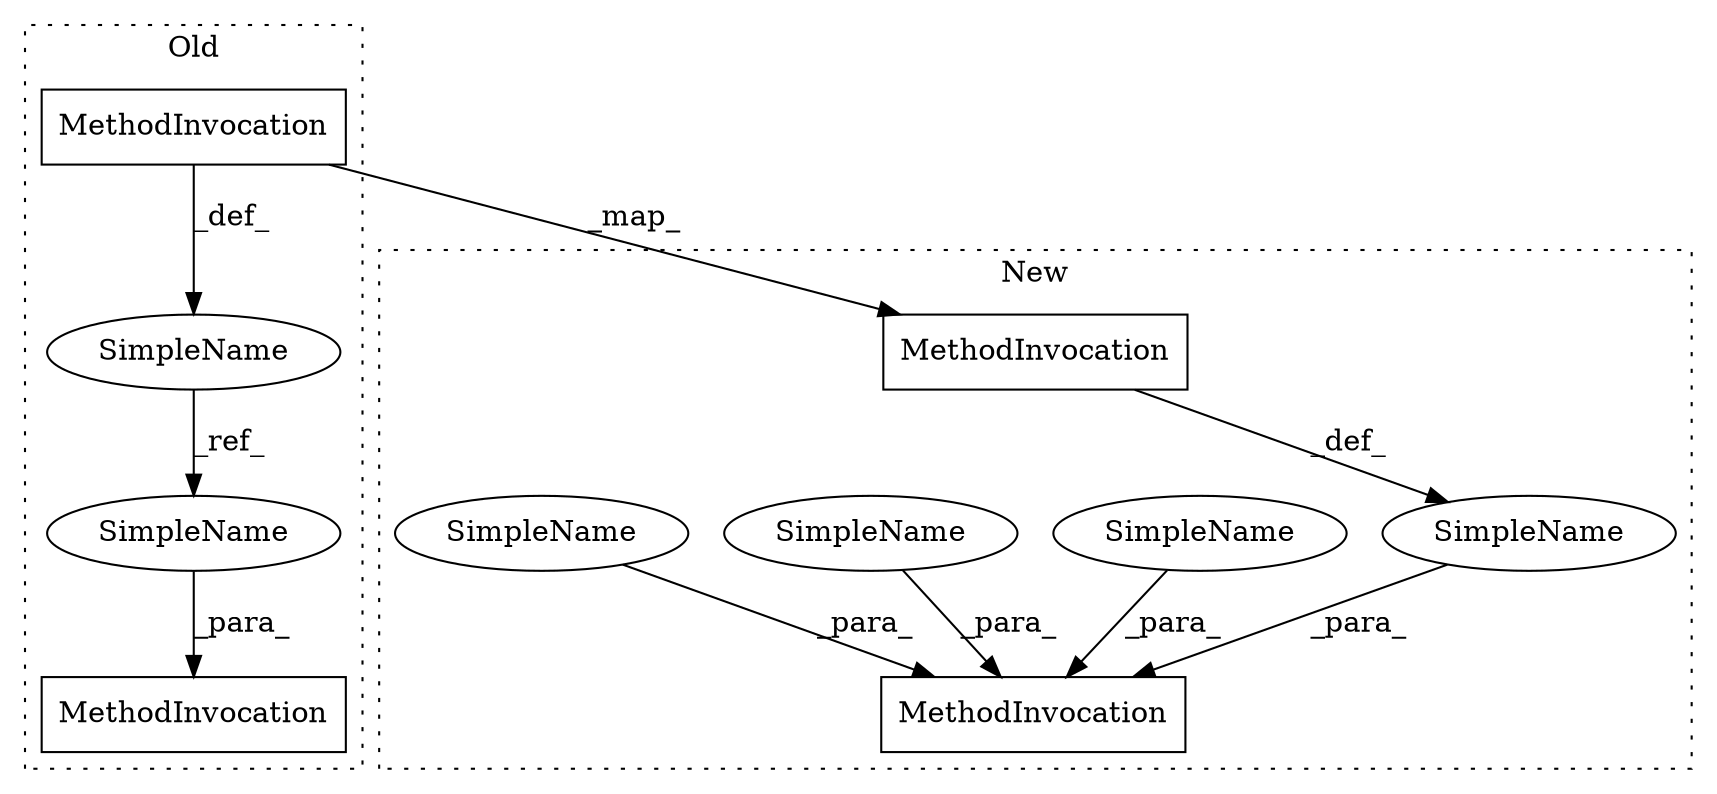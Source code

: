 digraph G {
subgraph cluster0 {
1 [label="MethodInvocation" a="32" s="901,922" l="11,1" shape="box"];
3 [label="MethodInvocation" a="32" s="751,760" l="5,1" shape="box"];
5 [label="SimpleName" a="42" s="613" l="10" shape="ellipse"];
9 [label="SimpleName" a="42" s="912" l="10" shape="ellipse"];
label = "Old";
style="dotted";
}
subgraph cluster1 {
2 [label="MethodInvocation" a="32" s="848,857" l="5,1" shape="box"];
4 [label="MethodInvocation" a="32" s="720,966" l="11,1" shape="box"];
6 [label="SimpleName" a="42" s="" l="" shape="ellipse"];
7 [label="SimpleName" a="42" s="" l="" shape="ellipse"];
8 [label="SimpleName" a="42" s="" l="" shape="ellipse"];
10 [label="SimpleName" a="42" s="" l="" shape="ellipse"];
label = "New";
style="dotted";
}
2 -> 8 [label="_def_"];
3 -> 5 [label="_def_"];
3 -> 2 [label="_map_"];
5 -> 9 [label="_ref_"];
6 -> 4 [label="_para_"];
7 -> 4 [label="_para_"];
8 -> 4 [label="_para_"];
9 -> 1 [label="_para_"];
10 -> 4 [label="_para_"];
}
